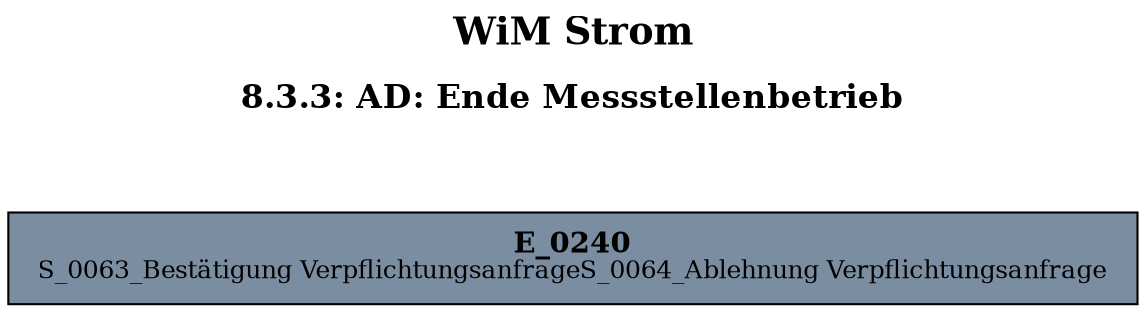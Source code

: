 digraph D {
    labelloc="t";
    label=<<B><FONT POINT-SIZE="18">WiM Strom</FONT></B><BR/><BR/><B><FONT POINT-SIZE="16">8.3.3: AD: Ende Messstellenbetrieb</FONT></B><BR/><BR/><BR/><BR/>>;
    ratio="compress";
    concentrate=true;
    pack=true;
    rankdir=TB;
    packmode="array";
    size="20,20";
    "Empty" [margin="0.2,0.12", shape=box, style=filled, fillcolor="#7a8da1", label=<<B>E_0240</B><BR align="center"/><FONT point-size="12">S_0063_Bestätigung Verpflichtungsanfrage
S_0064_Ablehnung Verpflichtungsanfrage</FONT><BR align="center"/>>];


    bgcolor="transparent";
}